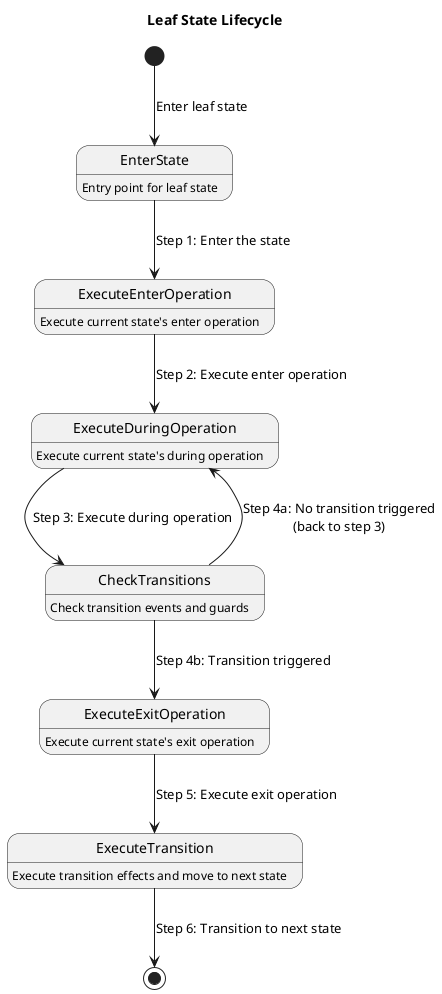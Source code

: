 @startuml
title Leaf State Lifecycle

[*] --> EnterState : Enter leaf state

state EnterState {
  EnterState : Entry point for leaf state
}

EnterState --> ExecuteEnterOperation : Step 1: Enter the state

state ExecuteEnterOperation {
  ExecuteEnterOperation : Execute current state's enter operation
}

ExecuteEnterOperation --> ExecuteDuringOperation : Step 2: Execute enter operation

state ExecuteDuringOperation {
  ExecuteDuringOperation : Execute current state's during operation
}

ExecuteDuringOperation --> CheckTransitions : Step 3: Execute during operation

state CheckTransitions {
  CheckTransitions : Check transition events and guards
}

CheckTransitions --> ExecuteDuringOperation : Step 4a: No transition triggered\n(back to step 3)
CheckTransitions --> ExecuteExitOperation : Step 4b: Transition triggered

state ExecuteExitOperation {
  ExecuteExitOperation : Execute current state's exit operation
}

ExecuteExitOperation --> ExecuteTransition : Step 5: Execute exit operation

state ExecuteTransition {
  ExecuteTransition : Execute transition effects and move to next state
}

ExecuteTransition --> [*] : Step 6: Transition to next state

@enduml
